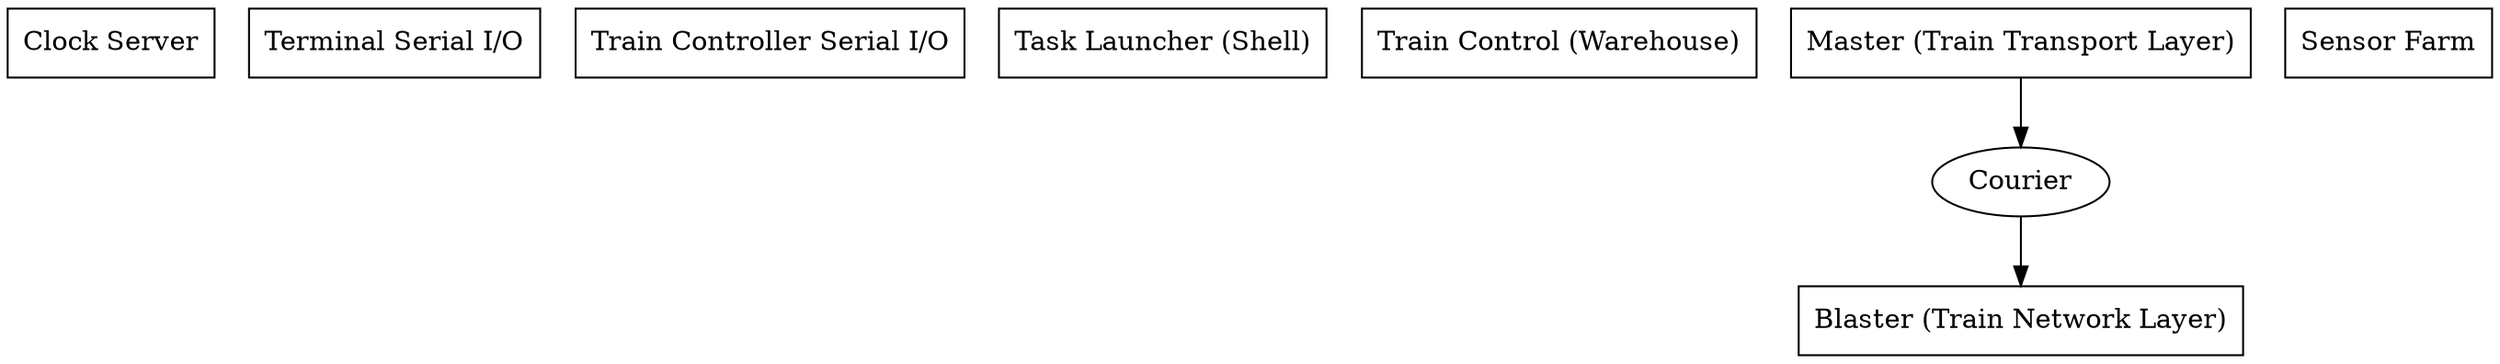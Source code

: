digraph tasks {

  clock_server  [label = "Clock Server", shape = record];
  term_server   [label = "Terminal Serial I/O", shape = record];
  train_server  [label = "Train Controller Serial I/O", shape = record];

  task_launcher [label = "Task Launcher (Shell)", shape = record];

  train_control [label = "Train Control (Warehouse)", shape = record];
  blaster       [label = "Blaster (Train Network Layer)", shape = record];
  master        [label = "Master (Train Transport Layer)", shape = record];
  master_blaster_courier [label = "Courier", shape = oval];

  master -> master_blaster_courier -> blaster;

  sensor_farm   [label = "Sensor Farm", shape = record];

}

